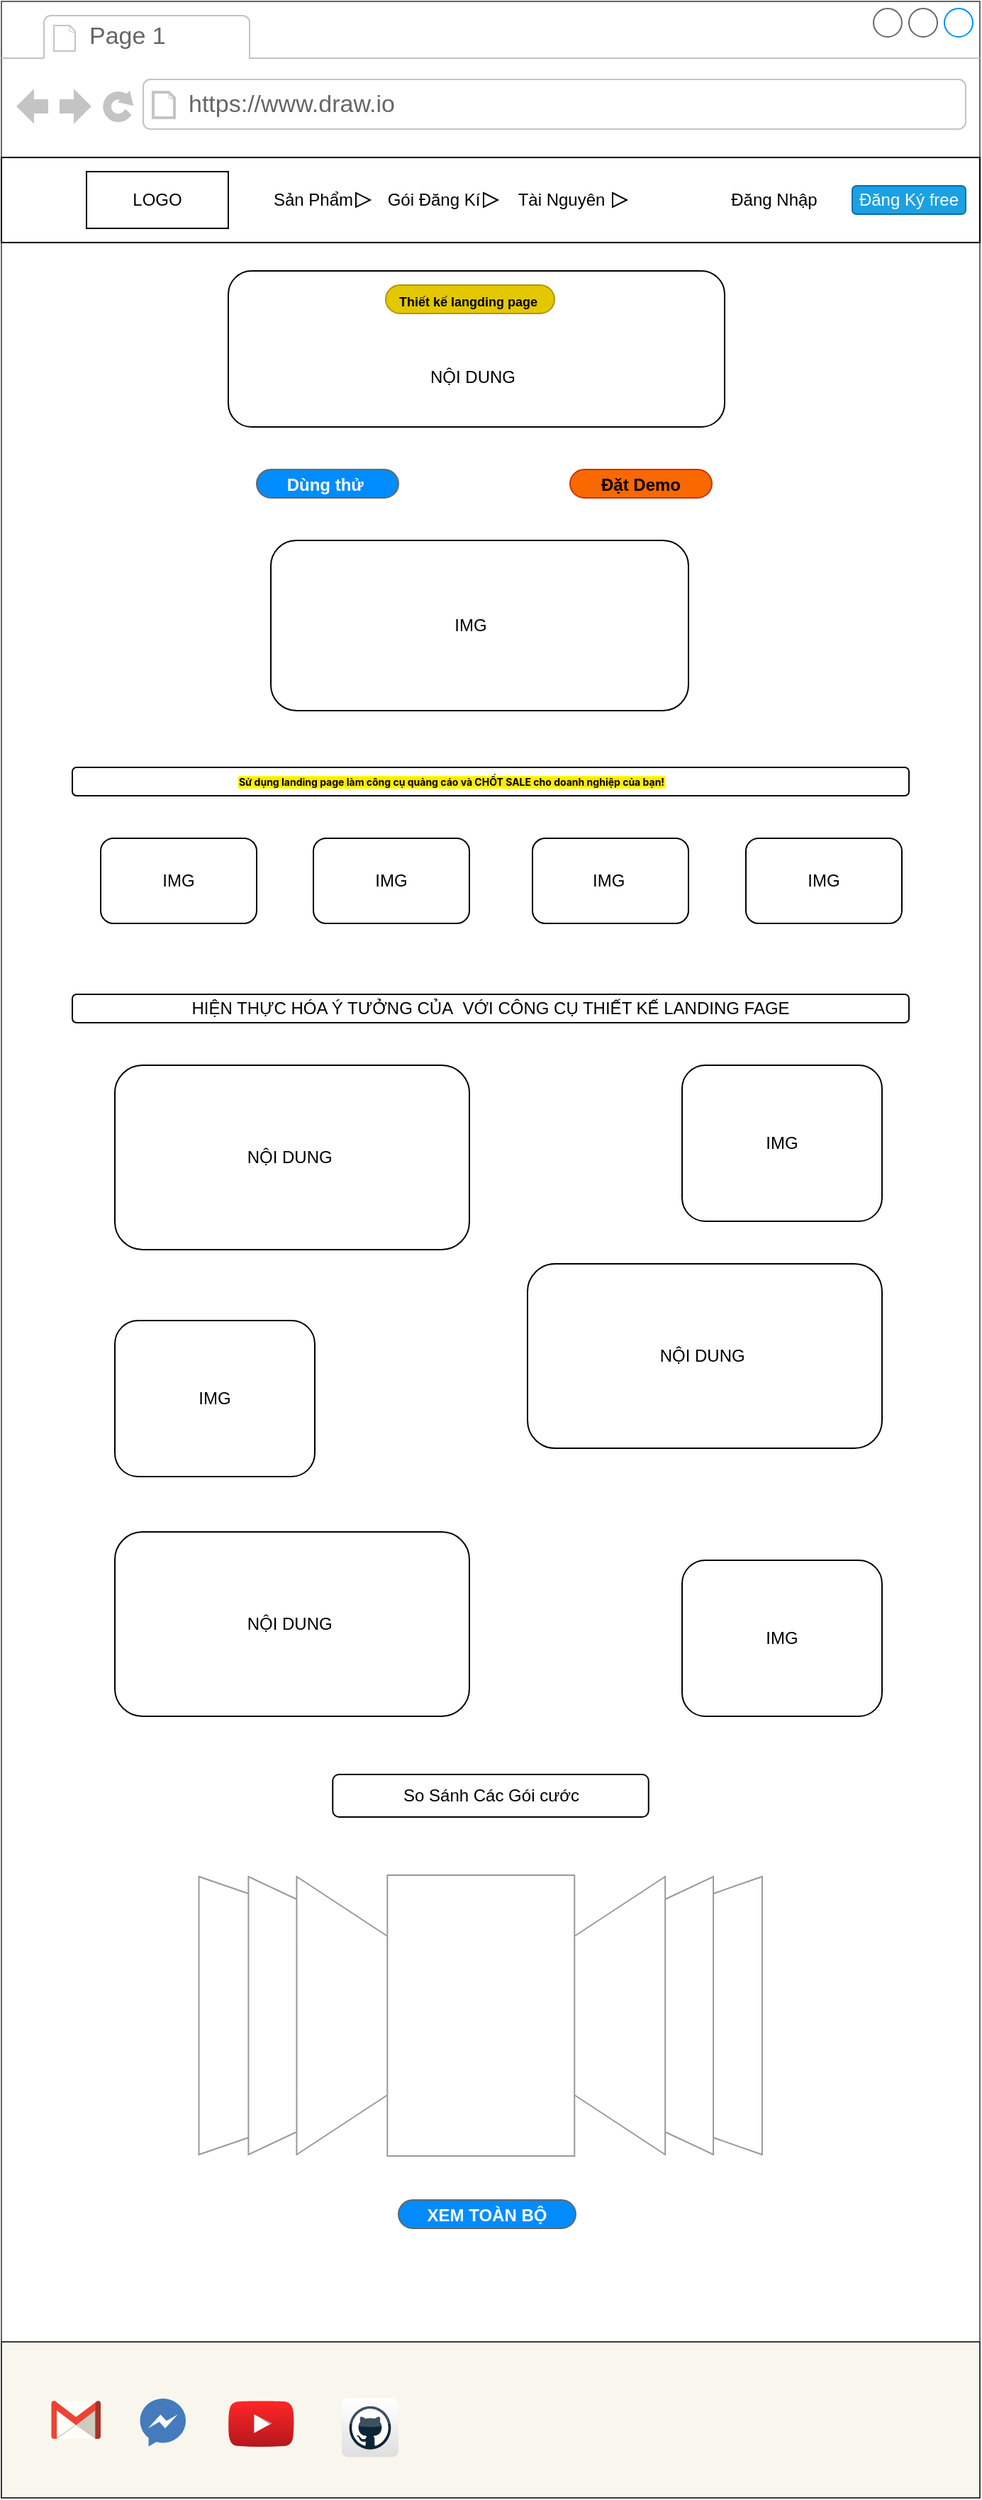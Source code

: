 <mxfile version="21.0.10" type="github">
  <diagram name="Trang-1" id="3cHte3zmKp2U0JBfk8jY">
    <mxGraphModel dx="1402" dy="1857" grid="1" gridSize="10" guides="1" tooltips="1" connect="1" arrows="1" fold="1" page="1" pageScale="1" pageWidth="827" pageHeight="1169" math="0" shadow="0">
      <root>
        <mxCell id="0" />
        <mxCell id="1" parent="0" />
        <mxCell id="q81ei287B8K3Ms1OOqgx-1" value="&#xa;&lt;h2 style=&quot;font-family: -apple-system, BlinkMacSystemFont, Roboto, &amp;quot;Segoe UI&amp;quot;, &amp;quot;Helvetica Neue&amp;quot;, &amp;quot;Lucida Grande&amp;quot;, Arial, sans-serif; letter-spacing: normal; word-spacing: 0px; --mark-w:120; color: rgb(31, 38, 47); font-size: 34px; font-weight: 900; line-height: 1.4; margin-bottom: 0px; margin-top: 0px; position: relative; text-align: center; z-index: 1; padding-top: 0.5em; font-style: normal; font-variant-ligatures: normal; font-variant-caps: normal; orphans: 2; text-indent: 0px; text-transform: none; widows: 2; -webkit-text-stroke-width: 0px; text-decoration-thickness: initial; text-decoration-style: initial; text-decoration-color: initial;&quot;&gt;&lt;mark style=&quot;background-image: url(&amp;quot;data:image/svg+xml;charset=utf-8,%3Csvg xmlns=&#39;http://www.w3.org/2000/svg&#39; width=&#39;1000&#39; height=&#39;89.68&#39;%3E%3Cpath fill=&#39;%23ffea00&#39; d=&#39;M0 0h1000v89.68H0z&#39;/%3E%3C/svg%3E" style="strokeWidth=1;shadow=0;dashed=0;align=center;html=1;shape=mxgraph.mockup.containers.browserWindow;rSize=0;strokeColor=#666666;strokeColor2=#008cff;strokeColor3=#c4c4c4;mainText=,;recursiveResize=0;" vertex="1" parent="1">
          <mxGeometry x="230" y="-40" width="690" height="1760" as="geometry" />
        </mxCell>
        <mxCell id="q81ei287B8K3Ms1OOqgx-2" value="Page 1" style="strokeWidth=1;shadow=0;dashed=0;align=center;html=1;shape=mxgraph.mockup.containers.anchor;fontSize=17;fontColor=#666666;align=left;whiteSpace=wrap;" vertex="1" parent="q81ei287B8K3Ms1OOqgx-1">
          <mxGeometry x="60" y="12" width="110" height="26" as="geometry" />
        </mxCell>
        <mxCell id="q81ei287B8K3Ms1OOqgx-3" value="https://www.draw.io" style="strokeWidth=1;shadow=0;dashed=0;align=center;html=1;shape=mxgraph.mockup.containers.anchor;rSize=0;fontSize=17;fontColor=#666666;align=left;" vertex="1" parent="q81ei287B8K3Ms1OOqgx-1">
          <mxGeometry x="130" y="60" width="250" height="26" as="geometry" />
        </mxCell>
        <mxCell id="q81ei287B8K3Ms1OOqgx-4" value="" style="rounded=0;whiteSpace=wrap;html=1;" vertex="1" parent="q81ei287B8K3Ms1OOqgx-1">
          <mxGeometry y="110" width="690" height="60" as="geometry" />
        </mxCell>
        <mxCell id="q81ei287B8K3Ms1OOqgx-5" value="" style="rounded=0;whiteSpace=wrap;html=1;" vertex="1" parent="q81ei287B8K3Ms1OOqgx-1">
          <mxGeometry x="60" y="120" width="100" height="40" as="geometry" />
        </mxCell>
        <mxCell id="q81ei287B8K3Ms1OOqgx-6" value="LOGO" style="text;html=1;strokeColor=none;fillColor=none;align=center;verticalAlign=middle;whiteSpace=wrap;rounded=0;" vertex="1" parent="q81ei287B8K3Ms1OOqgx-1">
          <mxGeometry x="80" y="125" width="60" height="30" as="geometry" />
        </mxCell>
        <mxCell id="q81ei287B8K3Ms1OOqgx-7" value="Sản Phẩm" style="text;html=1;strokeColor=none;fillColor=none;align=center;verticalAlign=middle;whiteSpace=wrap;rounded=0;" vertex="1" parent="q81ei287B8K3Ms1OOqgx-1">
          <mxGeometry x="180" y="125" width="80" height="30" as="geometry" />
        </mxCell>
        <mxCell id="q81ei287B8K3Ms1OOqgx-8" value="Gói Đăng Kí" style="text;html=1;strokeColor=none;fillColor=none;align=center;verticalAlign=middle;whiteSpace=wrap;rounded=0;" vertex="1" parent="q81ei287B8K3Ms1OOqgx-1">
          <mxGeometry x="265" y="125" width="80" height="30" as="geometry" />
        </mxCell>
        <mxCell id="q81ei287B8K3Ms1OOqgx-9" value="Tài Nguyên" style="text;html=1;strokeColor=none;fillColor=none;align=center;verticalAlign=middle;whiteSpace=wrap;rounded=0;" vertex="1" parent="q81ei287B8K3Ms1OOqgx-1">
          <mxGeometry x="355" y="125" width="80" height="30" as="geometry" />
        </mxCell>
        <mxCell id="q81ei287B8K3Ms1OOqgx-10" value="" style="shape=image;html=1;verticalAlign=top;verticalLabelPosition=bottom;labelBackgroundColor=#ffffff;imageAspect=0;aspect=fixed;image=https://cdn4.iconfinder.com/data/icons/ionicons/512/icon-ios7-search-128.png" vertex="1" parent="q81ei287B8K3Ms1OOqgx-1">
          <mxGeometry x="451" y="130" width="20" height="20" as="geometry" />
        </mxCell>
        <mxCell id="q81ei287B8K3Ms1OOqgx-11" value="Đăng Nhập" style="text;html=1;strokeColor=none;fillColor=none;align=center;verticalAlign=middle;whiteSpace=wrap;rounded=0;" vertex="1" parent="q81ei287B8K3Ms1OOqgx-1">
          <mxGeometry x="510" y="132.5" width="70" height="15" as="geometry" />
        </mxCell>
        <mxCell id="q81ei287B8K3Ms1OOqgx-15" value="Đăng Ký free" style="rounded=1;whiteSpace=wrap;html=1;fillColor=#1ba1e2;fontColor=#ffffff;strokeColor=#006EAF;" vertex="1" parent="q81ei287B8K3Ms1OOqgx-1">
          <mxGeometry x="600" y="130" width="80" height="20" as="geometry" />
        </mxCell>
        <mxCell id="q81ei287B8K3Ms1OOqgx-17" value="" style="rounded=1;whiteSpace=wrap;html=1;" vertex="1" parent="q81ei287B8K3Ms1OOqgx-1">
          <mxGeometry x="160" y="190" width="350" height="110" as="geometry" />
        </mxCell>
        <mxCell id="q81ei287B8K3Ms1OOqgx-18" value="&lt;font style=&quot;font-size: 12px;&quot;&gt;Dùng thử&amp;nbsp;&lt;/font&gt;" style="strokeWidth=1;shadow=0;dashed=0;align=center;html=1;shape=mxgraph.mockup.buttons.button;strokeColor=#666666;fontColor=#ffffff;mainText=;buttonStyle=round;fontSize=17;fontStyle=1;fillColor=#008cff;whiteSpace=wrap;" vertex="1" parent="q81ei287B8K3Ms1OOqgx-1">
          <mxGeometry x="180" y="330" width="100" height="20" as="geometry" />
        </mxCell>
        <mxCell id="q81ei287B8K3Ms1OOqgx-19" value="&lt;font style=&quot;font-size: 12px;&quot;&gt;Đặt Demo&lt;/font&gt;" style="strokeWidth=1;shadow=0;dashed=0;align=center;html=1;shape=mxgraph.mockup.buttons.button;strokeColor=#C73500;fontColor=#000000;mainText=;buttonStyle=round;fontSize=17;fontStyle=1;fillColor=#fa6800;whiteSpace=wrap;" vertex="1" parent="q81ei287B8K3Ms1OOqgx-1">
          <mxGeometry x="401" y="330" width="100" height="20" as="geometry" />
        </mxCell>
        <mxCell id="q81ei287B8K3Ms1OOqgx-20" value="&lt;font style=&quot;font-size: 9px;&quot;&gt;Thiết kế langding page&amp;nbsp;&lt;/font&gt;" style="strokeWidth=1;shadow=0;dashed=0;align=center;html=1;shape=mxgraph.mockup.buttons.button;strokeColor=#B09500;fontColor=#000000;mainText=;buttonStyle=round;fontSize=17;fontStyle=1;fillColor=#e3c800;whiteSpace=wrap;" vertex="1" parent="q81ei287B8K3Ms1OOqgx-1">
          <mxGeometry x="271" y="200" width="119" height="20" as="geometry" />
        </mxCell>
        <mxCell id="q81ei287B8K3Ms1OOqgx-21" value="" style="rounded=1;whiteSpace=wrap;html=1;" vertex="1" parent="q81ei287B8K3Ms1OOqgx-1">
          <mxGeometry x="190" y="380" width="294.5" height="120" as="geometry" />
        </mxCell>
        <mxCell id="q81ei287B8K3Ms1OOqgx-22" value="IMG" style="text;html=1;strokeColor=none;fillColor=none;align=center;verticalAlign=middle;whiteSpace=wrap;rounded=0;" vertex="1" parent="q81ei287B8K3Ms1OOqgx-1">
          <mxGeometry x="300.5" y="425" width="60" height="30" as="geometry" />
        </mxCell>
        <mxCell id="q81ei287B8K3Ms1OOqgx-23" value="NỘI DUNG" style="text;html=1;strokeColor=none;fillColor=none;align=center;verticalAlign=middle;whiteSpace=wrap;rounded=0;" vertex="1" parent="q81ei287B8K3Ms1OOqgx-1">
          <mxGeometry x="275" y="250" width="115" height="30" as="geometry" />
        </mxCell>
        <mxCell id="q81ei287B8K3Ms1OOqgx-24" value="" style="triangle;whiteSpace=wrap;html=1;" vertex="1" parent="q81ei287B8K3Ms1OOqgx-1">
          <mxGeometry x="250" y="135" width="10" height="10" as="geometry" />
        </mxCell>
        <mxCell id="q81ei287B8K3Ms1OOqgx-27" value="" style="triangle;whiteSpace=wrap;html=1;" vertex="1" parent="q81ei287B8K3Ms1OOqgx-1">
          <mxGeometry x="340" y="135" width="10" height="10" as="geometry" />
        </mxCell>
        <mxCell id="q81ei287B8K3Ms1OOqgx-28" value="" style="triangle;whiteSpace=wrap;html=1;" vertex="1" parent="q81ei287B8K3Ms1OOqgx-1">
          <mxGeometry x="431" y="135" width="10" height="10" as="geometry" />
        </mxCell>
        <mxCell id="q81ei287B8K3Ms1OOqgx-29" value="" style="rounded=1;whiteSpace=wrap;html=1;" vertex="1" parent="q81ei287B8K3Ms1OOqgx-1">
          <mxGeometry x="50" y="540" width="590" height="20" as="geometry" />
        </mxCell>
        <mxCell id="q81ei287B8K3Ms1OOqgx-30" value="&lt;h2 style=&quot;font-family: -apple-system, BlinkMacSystemFont, Roboto, &amp;quot;Segoe UI&amp;quot;, &amp;quot;Helvetica Neue&amp;quot;, &amp;quot;Lucida Grande&amp;quot;, Arial, sans-serif; --mark-w:120; color: rgb(31, 38, 47); line-height: 1.4; margin-bottom: 0px; margin-top: 0px; position: relative; z-index: 1; font-size: 7px;&quot;&gt;&lt;mark style=&quot;background-image: url(&amp;quot;data:image/svg+xml;charset=utf-8,%3Csvg xmlns=&#39;http://www.w3.org/2000/svg&#39; width=&#39;1000&#39; height=&#39;89.68&#39;%3E%3Cpath fill=&#39;%23ffea00&#39; d=&#39;M0 0h1000v89.68H0z&#39;/%3E%3C/svg%3E&amp;quot;); background-position: center calc(50% + 0.1%*var(--mark-offset, 0)); background-size: auto calc(0.01em*var(--mark-h, 100)); background-repeat: repeat-x; background-attachment: initial; background-origin: initial; background-clip: initial; color: rgb(0, 0, 0); word-spacing: normal !important;&quot; class=&quot;styled&quot;&gt;&lt;font style=&quot;font-size: 7px;&quot;&gt;Sử dụng landing page làm công cụ quảng cáo và CHỐT SALE cho doanh nghiệp của bạ&lt;/font&gt;&lt;span style=&quot;&quot;&gt;n!&lt;/span&gt;&lt;/mark&gt;&lt;/h2&gt;" style="text;html=1;strokeColor=none;fillColor=none;align=center;verticalAlign=middle;whiteSpace=wrap;rounded=0;" vertex="1" parent="q81ei287B8K3Ms1OOqgx-1">
          <mxGeometry x="110" y="545" width="415" height="10" as="geometry" />
        </mxCell>
        <mxCell id="q81ei287B8K3Ms1OOqgx-31" value="IMG" style="rounded=1;whiteSpace=wrap;html=1;" vertex="1" parent="q81ei287B8K3Ms1OOqgx-1">
          <mxGeometry x="70" y="590" width="110" height="60" as="geometry" />
        </mxCell>
        <mxCell id="q81ei287B8K3Ms1OOqgx-32" value="IMG" style="rounded=1;whiteSpace=wrap;html=1;" vertex="1" parent="q81ei287B8K3Ms1OOqgx-1">
          <mxGeometry x="220" y="590" width="110" height="60" as="geometry" />
        </mxCell>
        <mxCell id="q81ei287B8K3Ms1OOqgx-33" value="IMG&amp;nbsp;" style="rounded=1;whiteSpace=wrap;html=1;" vertex="1" parent="q81ei287B8K3Ms1OOqgx-1">
          <mxGeometry x="374.5" y="590" width="110" height="60" as="geometry" />
        </mxCell>
        <mxCell id="q81ei287B8K3Ms1OOqgx-34" value="IMG" style="rounded=1;whiteSpace=wrap;html=1;" vertex="1" parent="q81ei287B8K3Ms1OOqgx-1">
          <mxGeometry x="525" y="590" width="110" height="60" as="geometry" />
        </mxCell>
        <mxCell id="q81ei287B8K3Ms1OOqgx-35" value="HIỆN THỰC HÓA Ý TƯỞNG CỦA&amp;nbsp; VỚI CÔNG CỤ THIẾT KẾ LANDING FAGE" style="rounded=1;whiteSpace=wrap;html=1;" vertex="1" parent="q81ei287B8K3Ms1OOqgx-1">
          <mxGeometry x="50" y="700" width="590" height="20" as="geometry" />
        </mxCell>
        <mxCell id="q81ei287B8K3Ms1OOqgx-36" value="IMG" style="rounded=1;whiteSpace=wrap;html=1;" vertex="1" parent="q81ei287B8K3Ms1OOqgx-1">
          <mxGeometry x="480" y="750" width="141" height="110" as="geometry" />
        </mxCell>
        <mxCell id="q81ei287B8K3Ms1OOqgx-37" value="NỘI DUNG&amp;nbsp;" style="rounded=1;whiteSpace=wrap;html=1;" vertex="1" parent="q81ei287B8K3Ms1OOqgx-1">
          <mxGeometry x="80" y="750" width="250" height="130" as="geometry" />
        </mxCell>
        <mxCell id="q81ei287B8K3Ms1OOqgx-38" value="IMG" style="rounded=1;whiteSpace=wrap;html=1;" vertex="1" parent="q81ei287B8K3Ms1OOqgx-1">
          <mxGeometry x="80" y="930" width="141" height="110" as="geometry" />
        </mxCell>
        <mxCell id="q81ei287B8K3Ms1OOqgx-39" value="NỘI DUNG&amp;nbsp;" style="rounded=1;whiteSpace=wrap;html=1;" vertex="1" parent="q81ei287B8K3Ms1OOqgx-1">
          <mxGeometry x="371" y="890" width="250" height="130" as="geometry" />
        </mxCell>
        <mxCell id="q81ei287B8K3Ms1OOqgx-40" value="NỘI DUNG&amp;nbsp;" style="rounded=1;whiteSpace=wrap;html=1;" vertex="1" parent="q81ei287B8K3Ms1OOqgx-1">
          <mxGeometry x="80" y="1079" width="250" height="130" as="geometry" />
        </mxCell>
        <mxCell id="q81ei287B8K3Ms1OOqgx-41" value="IMG" style="rounded=1;whiteSpace=wrap;html=1;" vertex="1" parent="q81ei287B8K3Ms1OOqgx-1">
          <mxGeometry x="480" y="1099" width="141" height="110" as="geometry" />
        </mxCell>
        <mxCell id="q81ei287B8K3Ms1OOqgx-43" value="" style="verticalLabelPosition=bottom;shadow=0;dashed=0;align=center;html=1;verticalAlign=top;strokeWidth=1;shape=mxgraph.mockup.navigation.coverFlow;strokeColor=#999999;" vertex="1" parent="q81ei287B8K3Ms1OOqgx-1">
          <mxGeometry x="137.25" y="1320" width="400" height="200" as="geometry" />
        </mxCell>
        <mxCell id="q81ei287B8K3Ms1OOqgx-44" value="So Sánh Các Gói cước" style="rounded=1;whiteSpace=wrap;html=1;" vertex="1" parent="q81ei287B8K3Ms1OOqgx-1">
          <mxGeometry x="233.63" y="1250" width="222.75" height="30" as="geometry" />
        </mxCell>
        <mxCell id="q81ei287B8K3Ms1OOqgx-45" value="&lt;font style=&quot;font-size: 12px;&quot;&gt;XEM TOÀN BỘ&lt;/font&gt;" style="strokeWidth=1;shadow=0;dashed=0;align=center;html=1;shape=mxgraph.mockup.buttons.button;strokeColor=#666666;fontColor=#ffffff;mainText=;buttonStyle=round;fontSize=17;fontStyle=1;fillColor=#008cff;whiteSpace=wrap;" vertex="1" parent="q81ei287B8K3Ms1OOqgx-1">
          <mxGeometry x="280" y="1550" width="125" height="20" as="geometry" />
        </mxCell>
        <mxCell id="q81ei287B8K3Ms1OOqgx-46" value="" style="rounded=0;whiteSpace=wrap;html=1;fillColor=#f9f7ed;strokeColor=#36393d;" vertex="1" parent="q81ei287B8K3Ms1OOqgx-1">
          <mxGeometry y="1650" width="690" height="110" as="geometry" />
        </mxCell>
        <mxCell id="q81ei287B8K3Ms1OOqgx-47" value="" style="dashed=0;outlineConnect=0;html=1;align=center;labelPosition=center;verticalLabelPosition=bottom;verticalAlign=top;shape=mxgraph.weblogos.gmail" vertex="1" parent="q81ei287B8K3Ms1OOqgx-1">
          <mxGeometry x="35.2" y="1691.6" width="34.8" height="26.8" as="geometry" />
        </mxCell>
        <mxCell id="q81ei287B8K3Ms1OOqgx-48" value="" style="dashed=0;outlineConnect=0;html=1;align=center;labelPosition=center;verticalLabelPosition=bottom;verticalAlign=top;shape=mxgraph.weblogos.messenger_2" vertex="1" parent="q81ei287B8K3Ms1OOqgx-1">
          <mxGeometry x="97.8" y="1690" width="32.2" height="33.7" as="geometry" />
        </mxCell>
        <mxCell id="q81ei287B8K3Ms1OOqgx-49" value="" style="dashed=0;outlineConnect=0;html=1;align=center;labelPosition=center;verticalLabelPosition=bottom;verticalAlign=top;shape=mxgraph.weblogos.youtube_2;fillColor=#FF2626;gradientColor=#B5171F" vertex="1" parent="q81ei287B8K3Ms1OOqgx-1">
          <mxGeometry x="160" y="1691.6" width="46.4" height="32.6" as="geometry" />
        </mxCell>
        <mxCell id="q81ei287B8K3Ms1OOqgx-50" value="" style="dashed=0;outlineConnect=0;html=1;align=center;labelPosition=center;verticalLabelPosition=bottom;verticalAlign=top;shape=mxgraph.webicons.github;gradientColor=#DFDEDE" vertex="1" parent="q81ei287B8K3Ms1OOqgx-1">
          <mxGeometry x="240" y="1690" width="40" height="41.2" as="geometry" />
        </mxCell>
      </root>
    </mxGraphModel>
  </diagram>
</mxfile>
